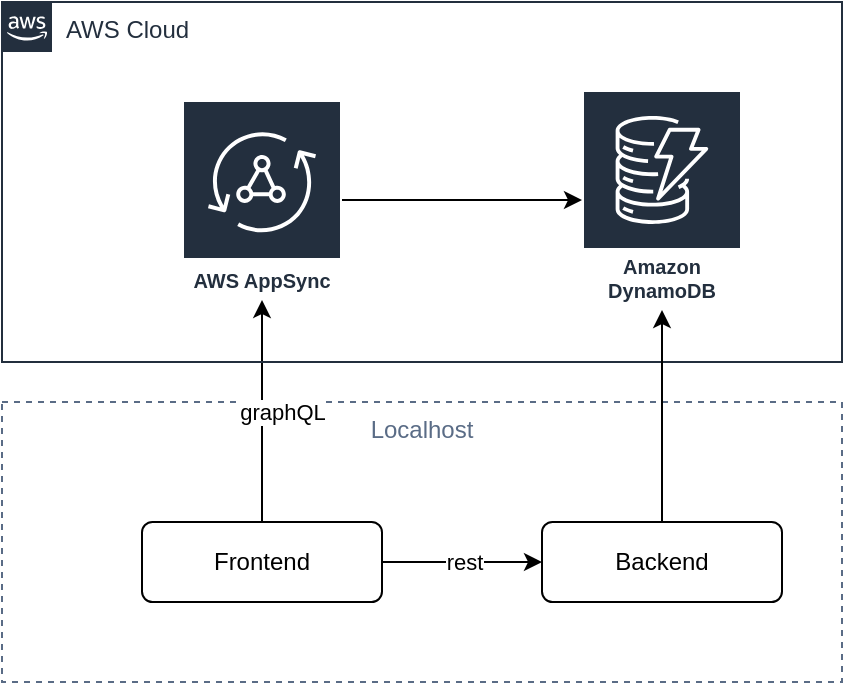 <mxfile version="17.5.0" type="device"><diagram id="bQM9nf6POHSIRoIgZ3pF" name="Page-1"><mxGraphModel dx="1188" dy="608" grid="1" gridSize="10" guides="1" tooltips="1" connect="1" arrows="1" fold="1" page="1" pageScale="1" pageWidth="827" pageHeight="1169" math="0" shadow="0"><root><mxCell id="0"/><mxCell id="1" parent="0"/><mxCell id="Sqqx98tdszXpvReEp_hM-16" value="Localhost" style="fillColor=none;strokeColor=#5A6C86;dashed=1;verticalAlign=top;fontStyle=0;fontColor=#5A6C86;" vertex="1" parent="1"><mxGeometry x="200" y="410" width="420" height="140" as="geometry"/></mxCell><mxCell id="Sqqx98tdszXpvReEp_hM-5" style="edgeStyle=orthogonalEdgeStyle;rounded=0;orthogonalLoop=1;jettySize=auto;html=1;" edge="1" parent="1" source="Sqqx98tdszXpvReEp_hM-1" target="Sqqx98tdszXpvReEp_hM-3"><mxGeometry relative="1" as="geometry"/></mxCell><mxCell id="Sqqx98tdszXpvReEp_hM-8" value="graphQL" style="edgeLabel;html=1;align=center;verticalAlign=middle;resizable=0;points=[];" vertex="1" connectable="0" parent="Sqqx98tdszXpvReEp_hM-5"><mxGeometry x="-0.033" y="-2" relative="1" as="geometry"><mxPoint x="8" y="-2" as="offset"/></mxGeometry></mxCell><mxCell id="Sqqx98tdszXpvReEp_hM-11" style="edgeStyle=orthogonalEdgeStyle;rounded=0;orthogonalLoop=1;jettySize=auto;html=1;entryX=0;entryY=0.5;entryDx=0;entryDy=0;" edge="1" parent="1" source="Sqqx98tdszXpvReEp_hM-1" target="Sqqx98tdszXpvReEp_hM-10"><mxGeometry relative="1" as="geometry"><Array as="points"><mxPoint x="470" y="490"/></Array></mxGeometry></mxCell><mxCell id="Sqqx98tdszXpvReEp_hM-12" value="rest" style="edgeLabel;html=1;align=center;verticalAlign=middle;resizable=0;points=[];" vertex="1" connectable="0" parent="Sqqx98tdszXpvReEp_hM-11"><mxGeometry x="-0.818" y="2" relative="1" as="geometry"><mxPoint x="33" y="2" as="offset"/></mxGeometry></mxCell><mxCell id="Sqqx98tdszXpvReEp_hM-2" value="AWS Cloud" style="points=[[0,0],[0.25,0],[0.5,0],[0.75,0],[1,0],[1,0.25],[1,0.5],[1,0.75],[1,1],[0.75,1],[0.5,1],[0.25,1],[0,1],[0,0.75],[0,0.5],[0,0.25]];outlineConnect=0;gradientColor=none;html=1;whiteSpace=wrap;fontSize=12;fontStyle=0;container=1;pointerEvents=0;collapsible=0;recursiveResize=0;shape=mxgraph.aws4.group;grIcon=mxgraph.aws4.group_aws_cloud_alt;strokeColor=#232F3E;fillColor=none;verticalAlign=top;align=left;spacingLeft=30;fontColor=#232F3E;dashed=0;" vertex="1" parent="1"><mxGeometry x="200" y="210" width="420" height="180" as="geometry"/></mxCell><mxCell id="Sqqx98tdszXpvReEp_hM-7" style="edgeStyle=orthogonalEdgeStyle;rounded=0;orthogonalLoop=1;jettySize=auto;html=1;" edge="1" parent="Sqqx98tdszXpvReEp_hM-2" source="Sqqx98tdszXpvReEp_hM-3" target="Sqqx98tdszXpvReEp_hM-4"><mxGeometry relative="1" as="geometry"/></mxCell><mxCell id="Sqqx98tdszXpvReEp_hM-3" value="AWS AppSync" style="sketch=0;outlineConnect=0;fontColor=#232F3E;gradientColor=none;strokeColor=#ffffff;fillColor=#232F3E;dashed=0;verticalLabelPosition=middle;verticalAlign=bottom;align=center;html=1;whiteSpace=wrap;fontSize=10;fontStyle=1;spacing=3;shape=mxgraph.aws4.productIcon;prIcon=mxgraph.aws4.appsync;" vertex="1" parent="Sqqx98tdszXpvReEp_hM-2"><mxGeometry x="90" y="49" width="80" height="100" as="geometry"/></mxCell><mxCell id="Sqqx98tdszXpvReEp_hM-4" value="Amazon DynamoDB" style="sketch=0;outlineConnect=0;fontColor=#232F3E;gradientColor=none;strokeColor=#ffffff;fillColor=#232F3E;dashed=0;verticalLabelPosition=middle;verticalAlign=bottom;align=center;html=1;whiteSpace=wrap;fontSize=10;fontStyle=1;spacing=3;shape=mxgraph.aws4.productIcon;prIcon=mxgraph.aws4.dynamodb;" vertex="1" parent="Sqqx98tdszXpvReEp_hM-2"><mxGeometry x="290" y="44" width="80" height="110" as="geometry"/></mxCell><mxCell id="Sqqx98tdszXpvReEp_hM-13" style="edgeStyle=orthogonalEdgeStyle;rounded=0;orthogonalLoop=1;jettySize=auto;html=1;" edge="1" parent="1" source="Sqqx98tdszXpvReEp_hM-10" target="Sqqx98tdszXpvReEp_hM-4"><mxGeometry relative="1" as="geometry"/></mxCell><mxCell id="Sqqx98tdszXpvReEp_hM-10" value="Backend" style="rounded=1;whiteSpace=wrap;html=1;arcSize=13;" vertex="1" parent="1"><mxGeometry x="470" y="470" width="120" height="40" as="geometry"/></mxCell><mxCell id="Sqqx98tdszXpvReEp_hM-15" value="" style="group" vertex="1" connectable="0" parent="1"><mxGeometry x="260" y="460" width="130" height="50" as="geometry"/></mxCell><mxCell id="Sqqx98tdszXpvReEp_hM-1" value="Frontend" style="rounded=1;whiteSpace=wrap;html=1;arcSize=13;" vertex="1" parent="Sqqx98tdszXpvReEp_hM-15"><mxGeometry x="10" y="10" width="120" height="40" as="geometry"/></mxCell><mxCell id="Sqqx98tdszXpvReEp_hM-14" value="" style="shape=image;verticalLabelPosition=bottom;labelBackgroundColor=default;verticalAlign=top;aspect=fixed;imageAspect=0;image=https://angular.io/assets/images/logos/angularjs/AngularJS-Shield.svg;" vertex="1" parent="Sqqx98tdszXpvReEp_hM-15"><mxGeometry width="33.03" height="35" as="geometry"/></mxCell></root></mxGraphModel></diagram></mxfile>